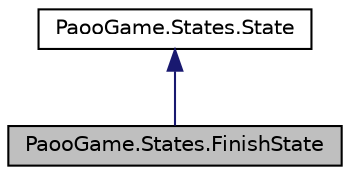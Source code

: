 digraph "PaooGame.States.FinishState"
{
 // INTERACTIVE_SVG=YES
 // LATEX_PDF_SIZE
  edge [fontname="Helvetica",fontsize="10",labelfontname="Helvetica",labelfontsize="10"];
  node [fontname="Helvetica",fontsize="10",shape=record];
  Node1 [label="PaooGame.States.FinishState",height=0.2,width=0.4,color="black", fillcolor="grey75", style="filled", fontcolor="black",tooltip=" "];
  Node2 -> Node1 [dir="back",color="midnightblue",fontsize="10",style="solid",fontname="Helvetica"];
  Node2 [label="PaooGame.States.State",height=0.2,width=0.4,color="black", fillcolor="white", style="filled",URL="$class_paoo_game_1_1_states_1_1_state.html",tooltip="Implementeaza sablonul de proiectare State : jocul este compus din mai multe stari."];
}
